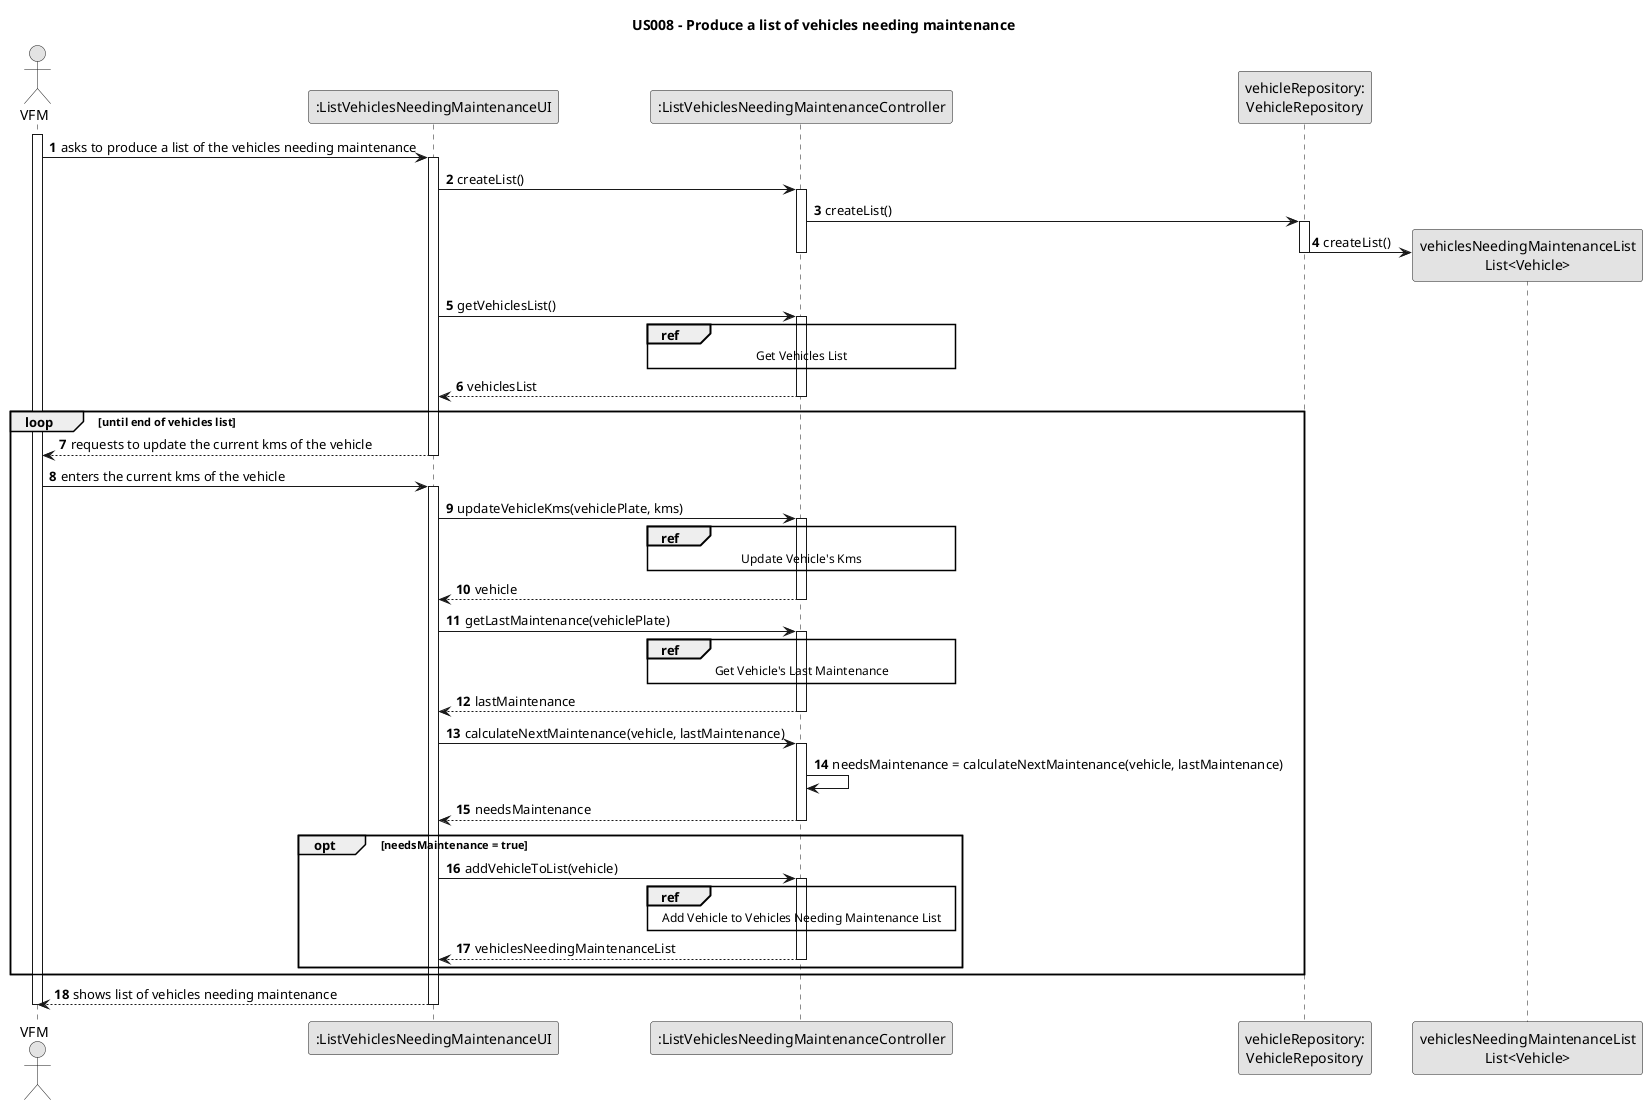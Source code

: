 @startuml
skinparam monochrome true
skinparam packageStyle rectangle
skinparam shadowing false

title US008 - Produce a list of vehicles needing maintenance

autonumber

actor "VFM" as Employee
participant ":ListVehiclesNeedingMaintenanceUI" as UI
participant ":ListVehiclesNeedingMaintenanceController" as CTRL
participant "vehicleRepository:\nVehicleRepository" as VehicleRepository
participant "vehiclesNeedingMaintenanceList\nList<Vehicle>" as vehiclesNeedingMaintenanceList

activate Employee

    Employee -> UI : asks to produce a list of the vehicles needing maintenance
    activate UI

    UI -> CTRL : createList()
    activate CTRL
    CTRL -> VehicleRepository : createList()
    activate VehicleRepository
    VehicleRepository -> vehiclesNeedingMaintenanceList** : createList()
    deactivate VehicleRepository
    deactivate CTRL

    UI -> CTRL : getVehiclesList()
    activate CTRL
    ref over CTRL
        Get Vehicles List
    end ref
    CTRL --> UI : vehiclesList
    deactivate CTRL

    loop until end of vehicles list
    UI --> Employee : requests to update the current kms of the vehicle
    deactivate UI
    Employee -> UI : enters the current kms of the vehicle
    activate UI
    UI -> CTRL : updateVehicleKms(vehiclePlate, kms)
    activate CTRL

    ref over CTRL
       Update Vehicle's Kms
    end ref
    CTRL --> UI : vehicle
    deactivate CTRL

    UI -> CTRL : getLastMaintenance(vehiclePlate)
    activate CTRL

    ref over CTRL
       Get Vehicle's Last Maintenance
    end ref

    CTRL --> UI : lastMaintenance
    deactivate CTRL
    UI -> CTRL : calculateNextMaintenance(vehicle, lastMaintenance)
    activate CTRL
    CTRL -> CTRL : needsMaintenance = calculateNextMaintenance(vehicle, lastMaintenance)
    CTRL --> UI : needsMaintenance
    deactivate CTRL
    opt needsMaintenance = true
        UI -> CTRL : addVehicleToList(vehicle)
        activate CTRL

        ref over CTRL
           Add Vehicle to Vehicles Needing Maintenance List
        end ref

        CTRL --> UI : vehiclesNeedingMaintenanceList
        deactivate CTRL
    end
    end

    UI --> Employee : shows list of vehicles needing maintenance
    deactivate UI

deactivate Employee
@enduml